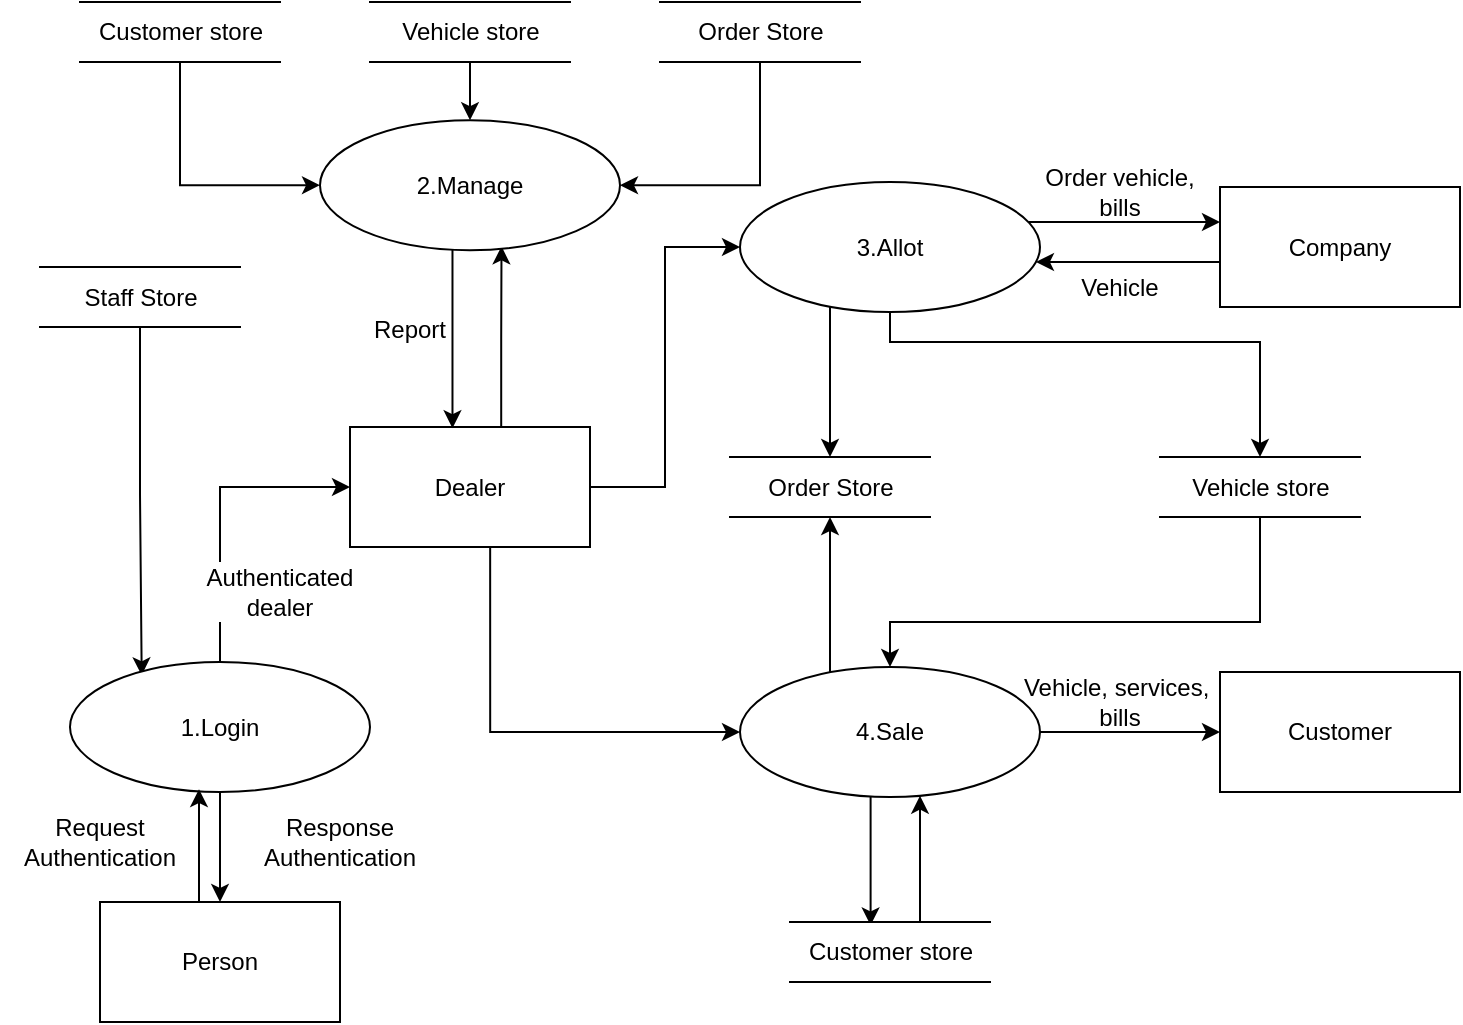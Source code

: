 <mxfile version="15.2.9" type="device"><diagram id="uCJnLeXNRhGOtOOH04MO" name="Page-1"><mxGraphModel dx="1673" dy="896" grid="1" gridSize="10" guides="1" tooltips="1" connect="1" arrows="1" fold="1" page="1" pageScale="1" pageWidth="827" pageHeight="1169" math="0" shadow="0"><root><mxCell id="0"/><mxCell id="1" parent="0"/><mxCell id="wnAfSbeeznh1FyJ5Ri4s-93" style="edgeStyle=orthogonalEdgeStyle;rounded=0;orthogonalLoop=1;jettySize=auto;html=1;entryX=0;entryY=0.5;entryDx=0;entryDy=0;" parent="1" source="wnAfSbeeznh1FyJ5Ri4s-29" target="wnAfSbeeznh1FyJ5Ri4s-34" edge="1"><mxGeometry relative="1" as="geometry"/></mxCell><mxCell id="wnAfSbeeznh1FyJ5Ri4s-95" style="edgeStyle=orthogonalEdgeStyle;rounded=0;orthogonalLoop=1;jettySize=auto;html=1;entryX=0.605;entryY=0.97;entryDx=0;entryDy=0;entryPerimeter=0;exitX=0.63;exitY=-0.008;exitDx=0;exitDy=0;exitPerimeter=0;" parent="1" source="wnAfSbeeznh1FyJ5Ri4s-29" target="wnAfSbeeznh1FyJ5Ri4s-64" edge="1"><mxGeometry relative="1" as="geometry"><Array as="points"/></mxGeometry></mxCell><mxCell id="wnAfSbeeznh1FyJ5Ri4s-29" value="Dealer" style="rounded=0;whiteSpace=wrap;html=1;" parent="1" vertex="1"><mxGeometry x="205" y="762.5" width="120" height="60" as="geometry"/></mxCell><mxCell id="wnAfSbeeznh1FyJ5Ri4s-39" style="edgeStyle=orthogonalEdgeStyle;rounded=0;orthogonalLoop=1;jettySize=auto;html=1;entryX=0;entryY=0.5;entryDx=0;entryDy=0;exitX=0.584;exitY=0.991;exitDx=0;exitDy=0;exitPerimeter=0;" parent="1" source="wnAfSbeeznh1FyJ5Ri4s-29" target="wnAfSbeeznh1FyJ5Ri4s-36" edge="1"><mxGeometry relative="1" as="geometry"><mxPoint x="275" y="825" as="sourcePoint"/><Array as="points"><mxPoint x="275" y="915"/></Array></mxGeometry></mxCell><mxCell id="wnAfSbeeznh1FyJ5Ri4s-89" style="edgeStyle=orthogonalEdgeStyle;rounded=0;orthogonalLoop=1;jettySize=auto;html=1;entryX=0.239;entryY=0.102;entryDx=0;entryDy=0;entryPerimeter=0;" parent="1" source="wnAfSbeeznh1FyJ5Ri4s-32" target="wnAfSbeeznh1FyJ5Ri4s-82" edge="1"><mxGeometry relative="1" as="geometry"/></mxCell><mxCell id="wnAfSbeeznh1FyJ5Ri4s-32" value="Staff Store" style="html=1;dashed=0;whitespace=wrap;shape=partialRectangle;right=0;left=0;" parent="1" vertex="1"><mxGeometry x="50" y="682.5" width="100" height="30" as="geometry"/></mxCell><mxCell id="wnAfSbeeznh1FyJ5Ri4s-50" style="edgeStyle=orthogonalEdgeStyle;rounded=0;orthogonalLoop=1;jettySize=auto;html=1;" parent="1" source="wnAfSbeeznh1FyJ5Ri4s-34" target="wnAfSbeeznh1FyJ5Ri4s-43" edge="1"><mxGeometry relative="1" as="geometry"><Array as="points"><mxPoint x="600" y="660"/><mxPoint x="600" y="660"/></Array></mxGeometry></mxCell><mxCell id="wnAfSbeeznh1FyJ5Ri4s-53" style="edgeStyle=orthogonalEdgeStyle;rounded=0;orthogonalLoop=1;jettySize=auto;html=1;" parent="1" target="wnAfSbeeznh1FyJ5Ri4s-47" edge="1"><mxGeometry relative="1" as="geometry"><mxPoint x="475" y="700" as="sourcePoint"/><Array as="points"><mxPoint x="475" y="720"/><mxPoint x="660" y="720"/></Array></mxGeometry></mxCell><mxCell id="wnAfSbeeznh1FyJ5Ri4s-59" style="edgeStyle=orthogonalEdgeStyle;rounded=0;orthogonalLoop=1;jettySize=auto;html=1;" parent="1" source="wnAfSbeeznh1FyJ5Ri4s-34" target="wnAfSbeeznh1FyJ5Ri4s-57" edge="1"><mxGeometry relative="1" as="geometry"><Array as="points"><mxPoint x="445" y="720"/><mxPoint x="445" y="720"/></Array></mxGeometry></mxCell><mxCell id="wnAfSbeeznh1FyJ5Ri4s-34" value="3.Allot" style="ellipse;whiteSpace=wrap;html=1;" parent="1" vertex="1"><mxGeometry x="400" y="640" width="150" height="65" as="geometry"/></mxCell><mxCell id="wnAfSbeeznh1FyJ5Ri4s-56" style="edgeStyle=orthogonalEdgeStyle;rounded=0;orthogonalLoop=1;jettySize=auto;html=1;entryX=0;entryY=0.5;entryDx=0;entryDy=0;" parent="1" source="wnAfSbeeznh1FyJ5Ri4s-36" target="wnAfSbeeznh1FyJ5Ri4s-49" edge="1"><mxGeometry relative="1" as="geometry"/></mxCell><mxCell id="wnAfSbeeznh1FyJ5Ri4s-58" style="edgeStyle=orthogonalEdgeStyle;rounded=0;orthogonalLoop=1;jettySize=auto;html=1;" parent="1" source="wnAfSbeeznh1FyJ5Ri4s-36" target="wnAfSbeeznh1FyJ5Ri4s-57" edge="1"><mxGeometry relative="1" as="geometry"><Array as="points"><mxPoint x="445" y="850"/><mxPoint x="445" y="850"/></Array></mxGeometry></mxCell><mxCell id="wnAfSbeeznh1FyJ5Ri4s-63" style="edgeStyle=orthogonalEdgeStyle;rounded=0;orthogonalLoop=1;jettySize=auto;html=1;entryX=0.403;entryY=0.056;entryDx=0;entryDy=0;entryPerimeter=0;" parent="1" source="wnAfSbeeznh1FyJ5Ri4s-36" target="wnAfSbeeznh1FyJ5Ri4s-60" edge="1"><mxGeometry relative="1" as="geometry"><Array as="points"><mxPoint x="465" y="970"/></Array></mxGeometry></mxCell><mxCell id="wnAfSbeeznh1FyJ5Ri4s-36" value="4.Sale" style="ellipse;whiteSpace=wrap;html=1;" parent="1" vertex="1"><mxGeometry x="400" y="882.5" width="150" height="65" as="geometry"/></mxCell><mxCell id="wnAfSbeeznh1FyJ5Ri4s-51" style="edgeStyle=orthogonalEdgeStyle;rounded=0;orthogonalLoop=1;jettySize=auto;html=1;" parent="1" source="wnAfSbeeznh1FyJ5Ri4s-43" target="wnAfSbeeznh1FyJ5Ri4s-34" edge="1"><mxGeometry relative="1" as="geometry"><Array as="points"><mxPoint x="600" y="680"/><mxPoint x="600" y="680"/></Array></mxGeometry></mxCell><mxCell id="wnAfSbeeznh1FyJ5Ri4s-43" value="Company" style="rounded=0;whiteSpace=wrap;html=1;" parent="1" vertex="1"><mxGeometry x="640" y="642.5" width="120" height="60" as="geometry"/></mxCell><mxCell id="wnAfSbeeznh1FyJ5Ri4s-55" style="edgeStyle=orthogonalEdgeStyle;rounded=0;orthogonalLoop=1;jettySize=auto;html=1;" parent="1" source="wnAfSbeeznh1FyJ5Ri4s-47" target="wnAfSbeeznh1FyJ5Ri4s-36" edge="1"><mxGeometry relative="1" as="geometry"><Array as="points"><mxPoint x="660" y="860"/><mxPoint x="475" y="860"/></Array></mxGeometry></mxCell><mxCell id="wnAfSbeeznh1FyJ5Ri4s-47" value="Vehicle store" style="html=1;dashed=0;whitespace=wrap;shape=partialRectangle;right=0;left=0;" parent="1" vertex="1"><mxGeometry x="610" y="777.5" width="100" height="30" as="geometry"/></mxCell><mxCell id="wnAfSbeeznh1FyJ5Ri4s-49" value="Customer" style="rounded=0;whiteSpace=wrap;html=1;" parent="1" vertex="1"><mxGeometry x="640" y="885" width="120" height="60" as="geometry"/></mxCell><mxCell id="wnAfSbeeznh1FyJ5Ri4s-57" value="Order Store" style="html=1;dashed=0;whitespace=wrap;shape=partialRectangle;right=0;left=0;" parent="1" vertex="1"><mxGeometry x="395" y="777.5" width="100" height="30" as="geometry"/></mxCell><mxCell id="wnAfSbeeznh1FyJ5Ri4s-62" style="edgeStyle=orthogonalEdgeStyle;rounded=0;orthogonalLoop=1;jettySize=auto;html=1;" parent="1" source="wnAfSbeeznh1FyJ5Ri4s-60" target="wnAfSbeeznh1FyJ5Ri4s-36" edge="1"><mxGeometry relative="1" as="geometry"><Array as="points"><mxPoint x="490" y="980"/><mxPoint x="490" y="980"/></Array></mxGeometry></mxCell><mxCell id="wnAfSbeeznh1FyJ5Ri4s-60" value="Customer store" style="html=1;dashed=0;whitespace=wrap;shape=partialRectangle;right=0;left=0;" parent="1" vertex="1"><mxGeometry x="425" y="1010" width="100" height="30" as="geometry"/></mxCell><mxCell id="wnAfSbeeznh1FyJ5Ri4s-96" style="edgeStyle=orthogonalEdgeStyle;rounded=0;orthogonalLoop=1;jettySize=auto;html=1;entryX=0.427;entryY=0.01;entryDx=0;entryDy=0;entryPerimeter=0;" parent="1" source="wnAfSbeeznh1FyJ5Ri4s-64" target="wnAfSbeeznh1FyJ5Ri4s-29" edge="1"><mxGeometry relative="1" as="geometry"><Array as="points"><mxPoint x="256" y="670"/><mxPoint x="256" y="670"/></Array></mxGeometry></mxCell><mxCell id="wnAfSbeeznh1FyJ5Ri4s-64" value="2.Manage" style="ellipse;whiteSpace=wrap;html=1;" parent="1" vertex="1"><mxGeometry x="190" y="609.1" width="150" height="65" as="geometry"/></mxCell><mxCell id="wnAfSbeeznh1FyJ5Ri4s-71" style="edgeStyle=orthogonalEdgeStyle;rounded=0;orthogonalLoop=1;jettySize=auto;html=1;entryX=1;entryY=0.5;entryDx=0;entryDy=0;" parent="1" source="wnAfSbeeznh1FyJ5Ri4s-65" target="wnAfSbeeznh1FyJ5Ri4s-64" edge="1"><mxGeometry relative="1" as="geometry"><Array as="points"><mxPoint x="410" y="642.1"/></Array></mxGeometry></mxCell><mxCell id="wnAfSbeeznh1FyJ5Ri4s-65" value="Order Store" style="html=1;dashed=0;whitespace=wrap;shape=partialRectangle;right=0;left=0;" parent="1" vertex="1"><mxGeometry x="360" y="550" width="100" height="30" as="geometry"/></mxCell><mxCell id="wnAfSbeeznh1FyJ5Ri4s-70" style="edgeStyle=orthogonalEdgeStyle;rounded=0;orthogonalLoop=1;jettySize=auto;html=1;entryX=0.5;entryY=0;entryDx=0;entryDy=0;" parent="1" source="wnAfSbeeznh1FyJ5Ri4s-66" target="wnAfSbeeznh1FyJ5Ri4s-64" edge="1"><mxGeometry relative="1" as="geometry"/></mxCell><mxCell id="wnAfSbeeznh1FyJ5Ri4s-66" value="Vehicle store" style="html=1;dashed=0;whitespace=wrap;shape=partialRectangle;right=0;left=0;" parent="1" vertex="1"><mxGeometry x="215" y="550" width="100" height="30" as="geometry"/></mxCell><mxCell id="wnAfSbeeznh1FyJ5Ri4s-72" style="edgeStyle=orthogonalEdgeStyle;rounded=0;orthogonalLoop=1;jettySize=auto;html=1;entryX=0;entryY=0.5;entryDx=0;entryDy=0;" parent="1" source="wnAfSbeeznh1FyJ5Ri4s-67" target="wnAfSbeeznh1FyJ5Ri4s-64" edge="1"><mxGeometry relative="1" as="geometry"><Array as="points"><mxPoint x="120" y="642.1"/></Array></mxGeometry></mxCell><mxCell id="wnAfSbeeznh1FyJ5Ri4s-67" value="Customer store" style="html=1;dashed=0;whitespace=wrap;shape=partialRectangle;right=0;left=0;" parent="1" vertex="1"><mxGeometry x="70" y="550" width="100" height="30" as="geometry"/></mxCell><mxCell id="wnAfSbeeznh1FyJ5Ri4s-73" value="Request Authentication" style="text;html=1;strokeColor=none;fillColor=none;align=center;verticalAlign=middle;whiteSpace=wrap;rounded=0;" parent="1" vertex="1"><mxGeometry x="30" y="960" width="100" height="20" as="geometry"/></mxCell><mxCell id="wnAfSbeeznh1FyJ5Ri4s-74" value="Response&lt;br&gt;Authentication" style="text;html=1;strokeColor=none;fillColor=none;align=center;verticalAlign=middle;whiteSpace=wrap;rounded=0;" parent="1" vertex="1"><mxGeometry x="150" y="960" width="100" height="20" as="geometry"/></mxCell><mxCell id="wnAfSbeeznh1FyJ5Ri4s-76" value="Order vehicle, bills" style="text;html=1;strokeColor=none;fillColor=none;align=center;verticalAlign=middle;whiteSpace=wrap;rounded=0;" parent="1" vertex="1"><mxGeometry x="540" y="635" width="100" height="20" as="geometry"/></mxCell><mxCell id="wnAfSbeeznh1FyJ5Ri4s-79" value="Vehicle" style="text;html=1;strokeColor=none;fillColor=none;align=center;verticalAlign=middle;whiteSpace=wrap;rounded=0;" parent="1" vertex="1"><mxGeometry x="540" y="682.5" width="100" height="20" as="geometry"/></mxCell><mxCell id="wnAfSbeeznh1FyJ5Ri4s-80" value="Vehicle, services,&amp;nbsp; bills" style="text;html=1;strokeColor=none;fillColor=none;align=center;verticalAlign=middle;whiteSpace=wrap;rounded=0;" parent="1" vertex="1"><mxGeometry x="540" y="890" width="100" height="20" as="geometry"/></mxCell><mxCell id="wnAfSbeeznh1FyJ5Ri4s-83" style="edgeStyle=orthogonalEdgeStyle;rounded=0;orthogonalLoop=1;jettySize=auto;html=1;entryX=0;entryY=0.5;entryDx=0;entryDy=0;" parent="1" source="wnAfSbeeznh1FyJ5Ri4s-82" target="wnAfSbeeznh1FyJ5Ri4s-29" edge="1"><mxGeometry relative="1" as="geometry"/></mxCell><mxCell id="wnAfSbeeznh1FyJ5Ri4s-87" style="edgeStyle=orthogonalEdgeStyle;rounded=0;orthogonalLoop=1;jettySize=auto;html=1;" parent="1" source="wnAfSbeeznh1FyJ5Ri4s-82" target="wnAfSbeeznh1FyJ5Ri4s-84" edge="1"><mxGeometry relative="1" as="geometry"><Array as="points"><mxPoint x="150" y="1000"/><mxPoint x="150" y="1000"/></Array></mxGeometry></mxCell><mxCell id="wnAfSbeeznh1FyJ5Ri4s-82" value="1.Login" style="ellipse;whiteSpace=wrap;html=1;" parent="1" vertex="1"><mxGeometry x="65" y="880" width="150" height="65" as="geometry"/></mxCell><mxCell id="wnAfSbeeznh1FyJ5Ri4s-85" style="edgeStyle=orthogonalEdgeStyle;rounded=0;orthogonalLoop=1;jettySize=auto;html=1;entryX=0.43;entryY=0.978;entryDx=0;entryDy=0;entryPerimeter=0;" parent="1" source="wnAfSbeeznh1FyJ5Ri4s-84" target="wnAfSbeeznh1FyJ5Ri4s-82" edge="1"><mxGeometry relative="1" as="geometry"><Array as="points"><mxPoint x="130" y="1003"/></Array></mxGeometry></mxCell><mxCell id="wnAfSbeeznh1FyJ5Ri4s-84" value="Person" style="rounded=0;whiteSpace=wrap;html=1;" parent="1" vertex="1"><mxGeometry x="80" y="1000" width="120" height="60" as="geometry"/></mxCell><mxCell id="wnAfSbeeznh1FyJ5Ri4s-90" value="Authenticated dealer" style="text;html=1;strokeColor=none;fillColor=default;align=center;verticalAlign=middle;whiteSpace=wrap;rounded=0;" parent="1" vertex="1"><mxGeometry x="120" y="830" width="100" height="30" as="geometry"/></mxCell><mxCell id="wnAfSbeeznh1FyJ5Ri4s-92" value="Report" style="text;html=1;strokeColor=none;fillColor=none;align=center;verticalAlign=middle;whiteSpace=wrap;rounded=0;" parent="1" vertex="1"><mxGeometry x="215" y="705" width="40" height="17.5" as="geometry"/></mxCell></root></mxGraphModel></diagram></mxfile>